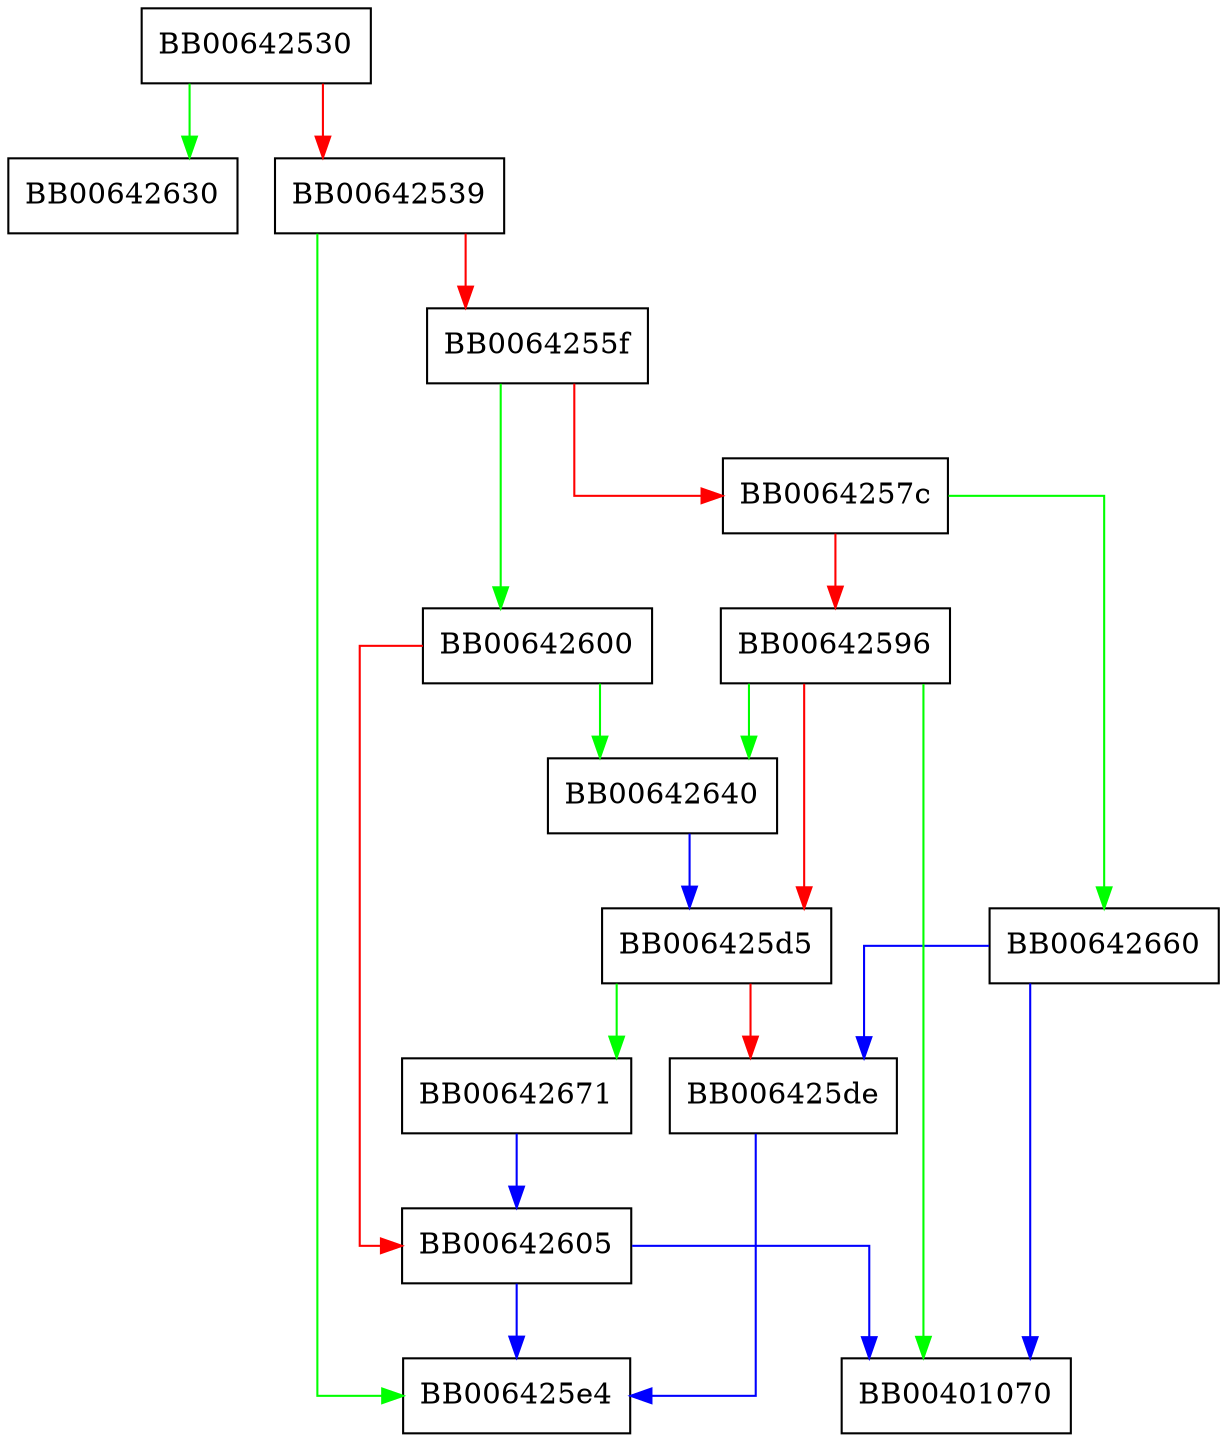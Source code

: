 digraph ossl_sha3_update {
  node [shape="box"];
  graph [splines=ortho];
  BB00642530 -> BB00642630 [color="green"];
  BB00642530 -> BB00642539 [color="red"];
  BB00642539 -> BB006425e4 [color="green"];
  BB00642539 -> BB0064255f [color="red"];
  BB0064255f -> BB00642600 [color="green"];
  BB0064255f -> BB0064257c [color="red"];
  BB0064257c -> BB00642660 [color="green"];
  BB0064257c -> BB00642596 [color="red"];
  BB00642596 -> BB00401070 [color="green"];
  BB00642596 -> BB00642640 [color="green"];
  BB00642596 -> BB006425d5 [color="red"];
  BB006425d5 -> BB00642671 [color="green"];
  BB006425d5 -> BB006425de [color="red"];
  BB006425de -> BB006425e4 [color="blue"];
  BB00642600 -> BB00642640 [color="green"];
  BB00642600 -> BB00642605 [color="red"];
  BB00642605 -> BB00401070 [color="blue"];
  BB00642605 -> BB006425e4 [color="blue"];
  BB00642640 -> BB006425d5 [color="blue"];
  BB00642660 -> BB00401070 [color="blue"];
  BB00642660 -> BB006425de [color="blue"];
  BB00642671 -> BB00642605 [color="blue"];
}